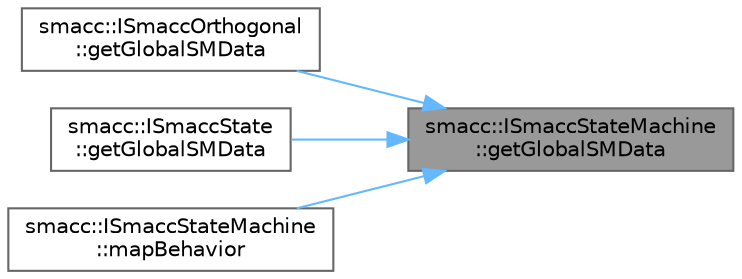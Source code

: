 digraph "smacc::ISmaccStateMachine::getGlobalSMData"
{
 // LATEX_PDF_SIZE
  bgcolor="transparent";
  edge [fontname=Helvetica,fontsize=10,labelfontname=Helvetica,labelfontsize=10];
  node [fontname=Helvetica,fontsize=10,shape=box,height=0.2,width=0.4];
  rankdir="RL";
  Node1 [label="smacc::ISmaccStateMachine\l::getGlobalSMData",height=0.2,width=0.4,color="gray40", fillcolor="grey60", style="filled", fontcolor="black",tooltip=" "];
  Node1 -> Node2 [dir="back",color="steelblue1",style="solid"];
  Node2 [label="smacc::ISmaccOrthogonal\l::getGlobalSMData",height=0.2,width=0.4,color="grey40", fillcolor="white", style="filled",URL="$classsmacc_1_1ISmaccOrthogonal.html#aa763280bc6980811744c8e8f11b2dcd0",tooltip=" "];
  Node1 -> Node3 [dir="back",color="steelblue1",style="solid"];
  Node3 [label="smacc::ISmaccState\l::getGlobalSMData",height=0.2,width=0.4,color="grey40", fillcolor="white", style="filled",URL="$classsmacc_1_1ISmaccState.html#ad6811b03329d9e694e78bc4b1220c2c0",tooltip=" "];
  Node1 -> Node4 [dir="back",color="steelblue1",style="solid"];
  Node4 [label="smacc::ISmaccStateMachine\l::mapBehavior",height=0.2,width=0.4,color="grey40", fillcolor="white", style="filled",URL="$classsmacc_1_1ISmaccStateMachine.html#acfb75233b79062cc7769ea751b7f320d",tooltip=" "];
}
